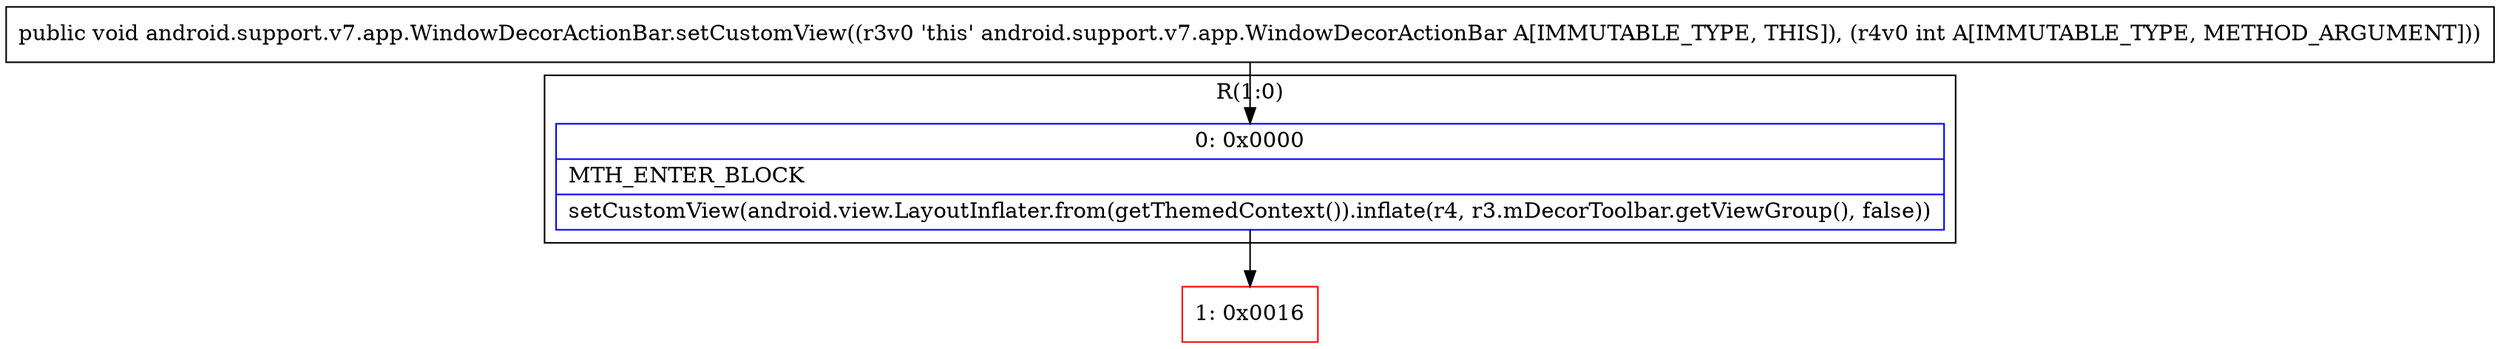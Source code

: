 digraph "CFG forandroid.support.v7.app.WindowDecorActionBar.setCustomView(I)V" {
subgraph cluster_Region_1900376053 {
label = "R(1:0)";
node [shape=record,color=blue];
Node_0 [shape=record,label="{0\:\ 0x0000|MTH_ENTER_BLOCK\l|setCustomView(android.view.LayoutInflater.from(getThemedContext()).inflate(r4, r3.mDecorToolbar.getViewGroup(), false))\l}"];
}
Node_1 [shape=record,color=red,label="{1\:\ 0x0016}"];
MethodNode[shape=record,label="{public void android.support.v7.app.WindowDecorActionBar.setCustomView((r3v0 'this' android.support.v7.app.WindowDecorActionBar A[IMMUTABLE_TYPE, THIS]), (r4v0 int A[IMMUTABLE_TYPE, METHOD_ARGUMENT])) }"];
MethodNode -> Node_0;
Node_0 -> Node_1;
}

